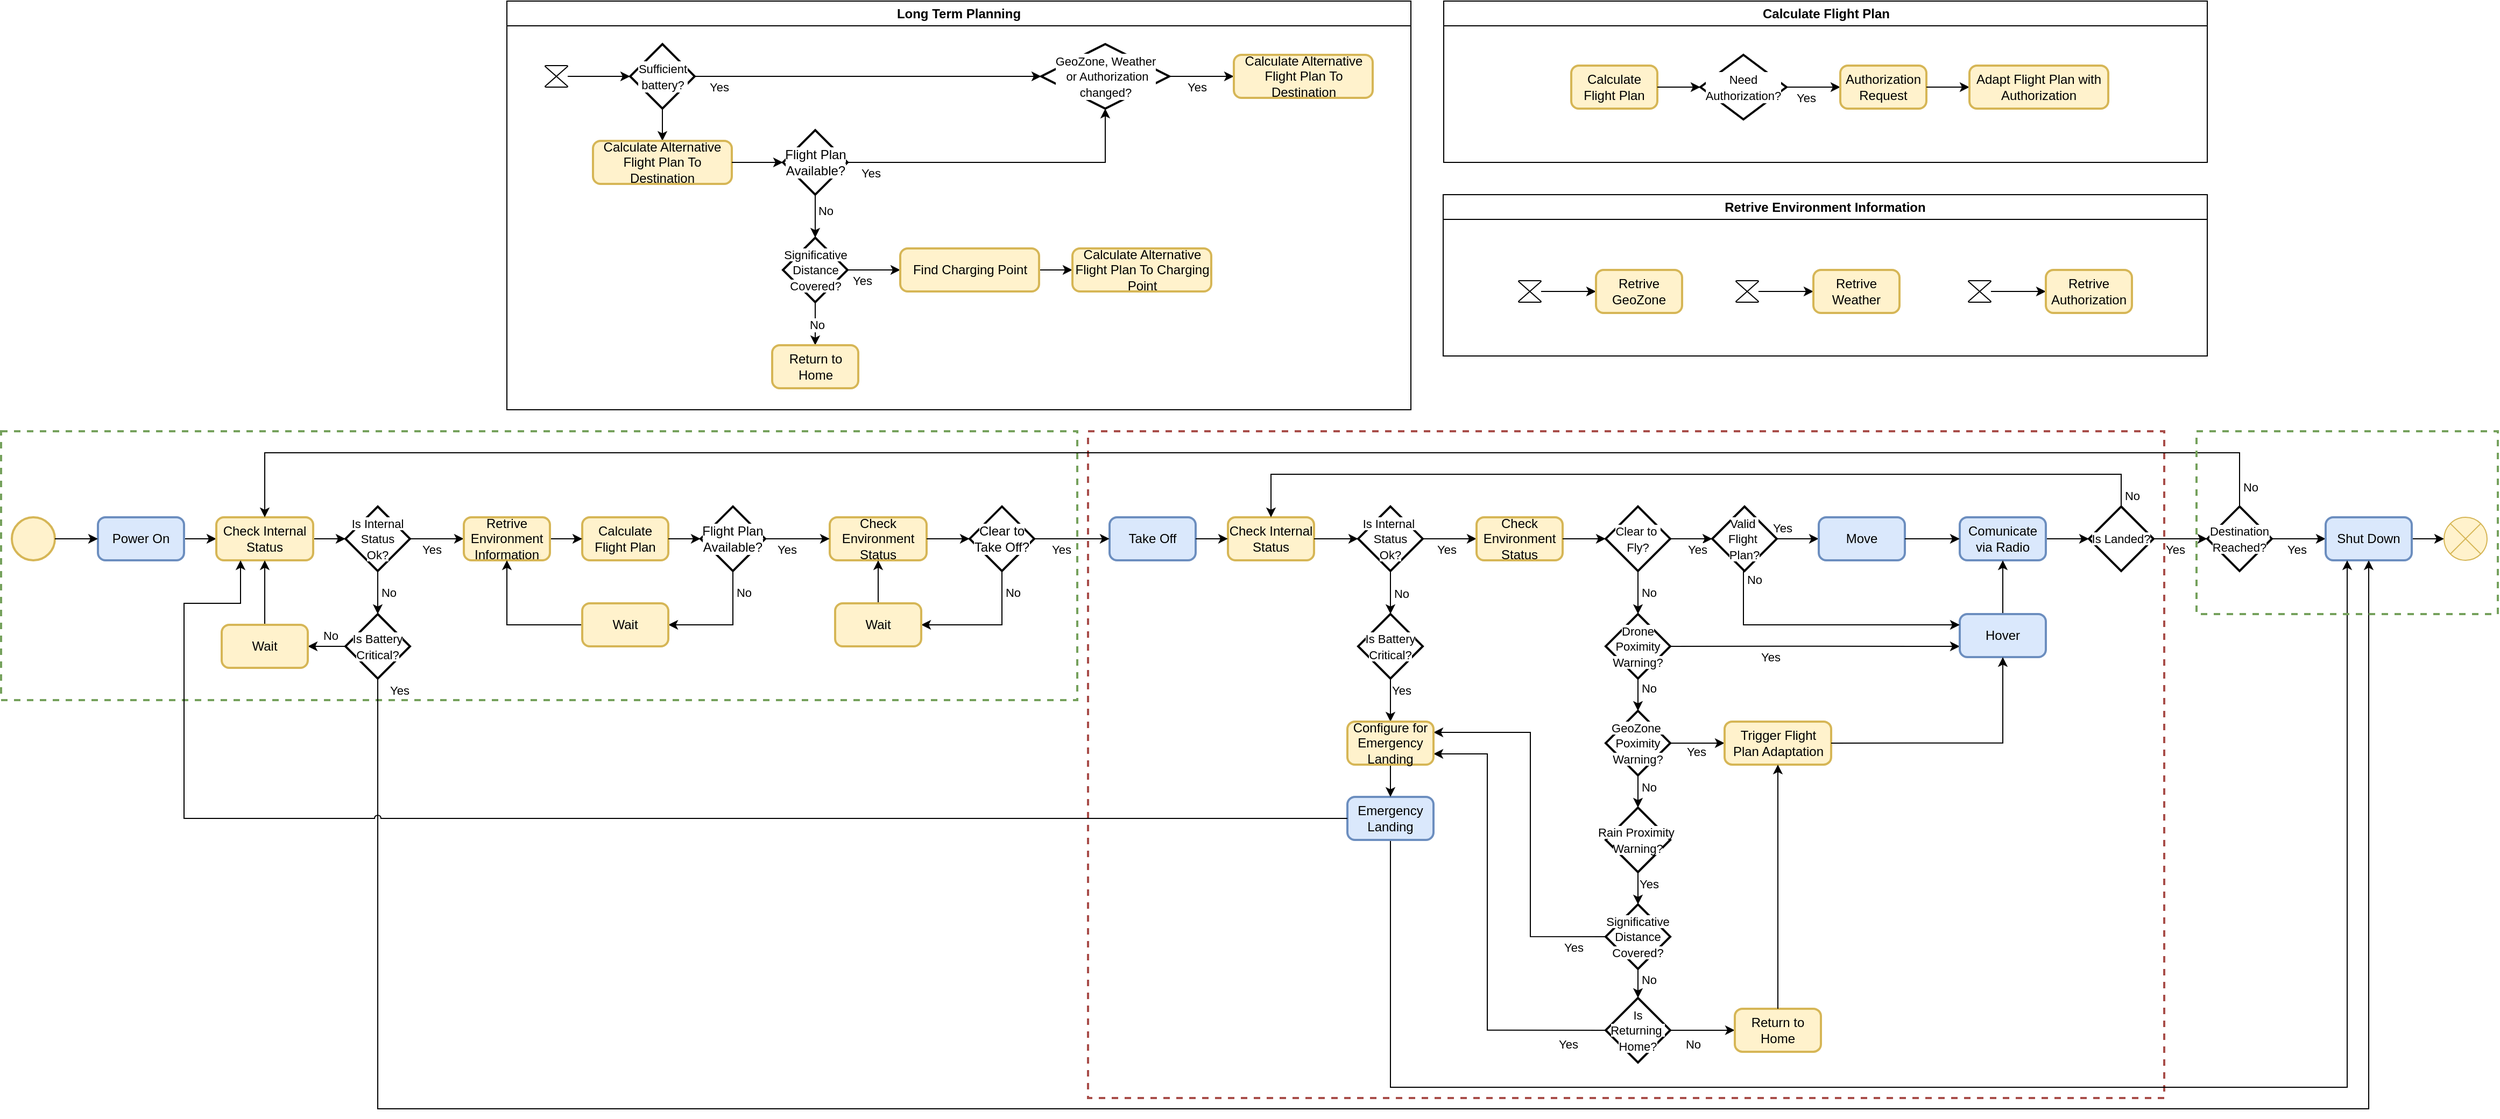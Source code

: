 <mxfile version="27.2.0">
  <diagram name="Pagina-1" id="pKfYkRB2qOKuHF68LuV2">
    <mxGraphModel dx="2329" dy="1863" grid="1" gridSize="10" guides="1" tooltips="1" connect="1" arrows="1" fold="1" page="1" pageScale="1" pageWidth="1169" pageHeight="827" math="0" shadow="0">
      <root>
        <mxCell id="0" />
        <mxCell id="1" parent="0" />
        <mxCell id="ARfVeeQh1XepNLyyg8OL-72" value="" style="rounded=0;whiteSpace=wrap;html=1;fillColor=none;dashed=1;strokeColor=#75A15C;strokeWidth=2;" parent="1" vertex="1">
          <mxGeometry x="10" y="-400" width="1000" height="250" as="geometry" />
        </mxCell>
        <mxCell id="ARfVeeQh1XepNLyyg8OL-73" value="" style="rounded=0;whiteSpace=wrap;html=1;fillColor=none;dashed=1;strokeColor=#A84D49;strokeWidth=2;" parent="1" vertex="1">
          <mxGeometry x="1020" y="-400" width="1000" height="620" as="geometry" />
        </mxCell>
        <mxCell id="sBeJBydXEMEbeGgYzsjN-22" style="edgeStyle=orthogonalEdgeStyle;rounded=0;orthogonalLoop=1;jettySize=auto;html=1;exitX=1;exitY=0.5;exitDx=0;exitDy=0;entryX=0;entryY=0.5;entryDx=0;entryDy=0;entryPerimeter=0;" parent="1" source="sBeJBydXEMEbeGgYzsjN-3" target="sBeJBydXEMEbeGgYzsjN-5" edge="1">
          <mxGeometry relative="1" as="geometry" />
        </mxCell>
        <mxCell id="vYDUhpyFn6deZYN6c2oO-1" value="" style="strokeWidth=2;html=1;shape=mxgraph.flowchart.start_2;whiteSpace=wrap;fillColor=#fff2cc;strokeColor=#d6b656;" parent="1" vertex="1">
          <mxGeometry x="20" y="-320" width="40" height="40" as="geometry" />
        </mxCell>
        <mxCell id="sBeJBydXEMEbeGgYzsjN-39" style="edgeStyle=orthogonalEdgeStyle;rounded=0;orthogonalLoop=1;jettySize=auto;html=1;exitX=1;exitY=0.5;exitDx=0;exitDy=0;entryX=0;entryY=0.5;entryDx=0;entryDy=0;" parent="1" source="Ip6UJTcu4_ozMFFw7bw5-9" target="sBeJBydXEMEbeGgYzsjN-50" edge="1">
          <mxGeometry relative="1" as="geometry">
            <mxPoint x="1719" y="-260" as="targetPoint" />
            <Array as="points">
              <mxPoint x="1689" y="-300" />
              <mxPoint x="1689" y="-300" />
            </Array>
          </mxGeometry>
        </mxCell>
        <mxCell id="Ip6UJTcu4_ozMFFw7bw5-11" value="Yes" style="edgeLabel;html=1;align=center;verticalAlign=middle;resizable=0;points=[];" parent="sBeJBydXEMEbeGgYzsjN-39" vertex="1" connectable="0">
          <mxGeometry x="-0.211" y="1" relative="1" as="geometry">
            <mxPoint x="-11" y="-9" as="offset" />
          </mxGeometry>
        </mxCell>
        <mxCell id="vYDUhpyFn6deZYN6c2oO-3" value="Take Off" style="rounded=1;whiteSpace=wrap;html=1;absoluteArcSize=1;arcSize=14;strokeWidth=2;fillColor=#dae8fc;strokeColor=#6c8ebf;" parent="1" vertex="1">
          <mxGeometry x="1040" y="-320.02" width="80" height="40" as="geometry" />
        </mxCell>
        <mxCell id="sBeJBydXEMEbeGgYzsjN-4" style="edgeStyle=orthogonalEdgeStyle;rounded=0;orthogonalLoop=1;jettySize=auto;html=1;exitX=1;exitY=0.5;exitDx=0;exitDy=0;" parent="1" source="sBeJBydXEMEbeGgYzsjN-1" target="sBeJBydXEMEbeGgYzsjN-3" edge="1">
          <mxGeometry relative="1" as="geometry" />
        </mxCell>
        <mxCell id="sBeJBydXEMEbeGgYzsjN-1" value="Power On" style="rounded=1;whiteSpace=wrap;html=1;absoluteArcSize=1;arcSize=14;strokeWidth=2;fillColor=#dae8fc;strokeColor=#6c8ebf;" parent="1" vertex="1">
          <mxGeometry x="100" y="-320" width="80" height="40" as="geometry" />
        </mxCell>
        <mxCell id="sBeJBydXEMEbeGgYzsjN-2" value="" style="endArrow=classic;html=1;rounded=0;exitX=1;exitY=0.5;exitDx=0;exitDy=0;exitPerimeter=0;entryX=0;entryY=0.5;entryDx=0;entryDy=0;" parent="1" source="vYDUhpyFn6deZYN6c2oO-1" target="sBeJBydXEMEbeGgYzsjN-1" edge="1">
          <mxGeometry width="50" height="50" relative="1" as="geometry">
            <mxPoint x="490" y="-320" as="sourcePoint" />
            <mxPoint x="540" y="-370" as="targetPoint" />
          </mxGeometry>
        </mxCell>
        <mxCell id="sBeJBydXEMEbeGgYzsjN-3" value="Check Internal Status" style="rounded=1;whiteSpace=wrap;html=1;absoluteArcSize=1;arcSize=14;strokeWidth=2;fillColor=#fff2cc;strokeColor=#d6b656;" parent="1" vertex="1">
          <mxGeometry x="210" y="-320.02" width="90" height="40" as="geometry" />
        </mxCell>
        <mxCell id="sBeJBydXEMEbeGgYzsjN-6" style="edgeStyle=orthogonalEdgeStyle;rounded=0;orthogonalLoop=1;jettySize=auto;html=1;exitX=0.5;exitY=1;exitDx=0;exitDy=0;exitPerimeter=0;entryX=0.5;entryY=0;entryDx=0;entryDy=0;entryPerimeter=0;" parent="1" source="sBeJBydXEMEbeGgYzsjN-5" target="sBeJBydXEMEbeGgYzsjN-64" edge="1">
          <mxGeometry relative="1" as="geometry" />
        </mxCell>
        <mxCell id="sBeJBydXEMEbeGgYzsjN-8" value="No" style="edgeLabel;html=1;align=center;verticalAlign=middle;resizable=0;points=[];" parent="sBeJBydXEMEbeGgYzsjN-6" vertex="1" connectable="0">
          <mxGeometry x="-0.257" y="2" relative="1" as="geometry">
            <mxPoint x="8" y="5" as="offset" />
          </mxGeometry>
        </mxCell>
        <mxCell id="sBeJBydXEMEbeGgYzsjN-9" style="edgeStyle=orthogonalEdgeStyle;rounded=0;orthogonalLoop=1;jettySize=auto;html=1;exitX=1;exitY=0.5;exitDx=0;exitDy=0;exitPerimeter=0;entryX=0;entryY=0.5;entryDx=0;entryDy=0;" parent="1" source="sBeJBydXEMEbeGgYzsjN-5" target="sBeJBydXEMEbeGgYzsjN-25" edge="1">
          <mxGeometry relative="1" as="geometry" />
        </mxCell>
        <mxCell id="sBeJBydXEMEbeGgYzsjN-15" value="Yes" style="edgeLabel;html=1;align=center;verticalAlign=middle;resizable=0;points=[];" parent="sBeJBydXEMEbeGgYzsjN-9" vertex="1" connectable="0">
          <mxGeometry x="-0.113" y="-2" relative="1" as="geometry">
            <mxPoint x="-2" y="8" as="offset" />
          </mxGeometry>
        </mxCell>
        <mxCell id="sBeJBydXEMEbeGgYzsjN-5" value="&lt;span style=&quot;font-size: 11px; text-wrap-mode: nowrap; background-color: rgb(255, 255, 255);&quot;&gt;Is Internal&lt;/span&gt;&lt;div&gt;&lt;span style=&quot;font-size: 11px; text-wrap-mode: nowrap; background-color: rgb(255, 255, 255);&quot;&gt;Status&lt;/span&gt;&lt;div&gt;&lt;span style=&quot;font-size: 11px; text-wrap-mode: nowrap; background-color: rgb(255, 255, 255);&quot;&gt;Ok?&lt;/span&gt;&lt;/div&gt;&lt;/div&gt;" style="strokeWidth=2;html=1;shape=mxgraph.flowchart.decision;whiteSpace=wrap;" parent="1" vertex="1">
          <mxGeometry x="330" y="-330" width="60" height="60" as="geometry" />
        </mxCell>
        <mxCell id="sBeJBydXEMEbeGgYzsjN-10" value="Calculate Flight Plan" style="rounded=1;whiteSpace=wrap;html=1;absoluteArcSize=1;arcSize=14;strokeWidth=2;fillColor=#fff2cc;strokeColor=#d6b656;" parent="1" vertex="1">
          <mxGeometry x="550" y="-320" width="80" height="40" as="geometry" />
        </mxCell>
        <mxCell id="sBeJBydXEMEbeGgYzsjN-18" style="edgeStyle=orthogonalEdgeStyle;rounded=0;orthogonalLoop=1;jettySize=auto;html=1;exitX=1;exitY=0.5;exitDx=0;exitDy=0;exitPerimeter=0;entryX=0;entryY=0.5;entryDx=0;entryDy=0;" parent="1" source="sBeJBydXEMEbeGgYzsjN-11" target="vYDUhpyFn6deZYN6c2oO-3" edge="1">
          <mxGeometry relative="1" as="geometry" />
        </mxCell>
        <mxCell id="sBeJBydXEMEbeGgYzsjN-21" value="Yes" style="edgeLabel;html=1;align=center;verticalAlign=middle;resizable=0;points=[];" parent="sBeJBydXEMEbeGgYzsjN-18" vertex="1" connectable="0">
          <mxGeometry x="0.034" relative="1" as="geometry">
            <mxPoint x="-11" y="10" as="offset" />
          </mxGeometry>
        </mxCell>
        <mxCell id="sBeJBydXEMEbeGgYzsjN-11" value="&lt;span style=&quot;background-color: rgb(255, 255, 255);&quot;&gt;Clear to Take Off?&lt;/span&gt;" style="strokeWidth=2;html=1;shape=mxgraph.flowchart.decision;whiteSpace=wrap;" parent="1" vertex="1">
          <mxGeometry x="910" y="-330.02" width="60" height="60" as="geometry" />
        </mxCell>
        <mxCell id="sBeJBydXEMEbeGgYzsjN-19" style="edgeStyle=orthogonalEdgeStyle;rounded=0;orthogonalLoop=1;jettySize=auto;html=1;exitX=0.5;exitY=1;exitDx=0;exitDy=0;exitPerimeter=0;entryX=1;entryY=0.5;entryDx=0;entryDy=0;" parent="1" source="sBeJBydXEMEbeGgYzsjN-11" target="sBeJBydXEMEbeGgYzsjN-73" edge="1">
          <mxGeometry relative="1" as="geometry">
            <mxPoint x="890" y="-300.02" as="targetPoint" />
            <Array as="points">
              <mxPoint x="940" y="-220" />
            </Array>
          </mxGeometry>
        </mxCell>
        <mxCell id="sBeJBydXEMEbeGgYzsjN-20" value="No" style="edgeLabel;html=1;align=center;verticalAlign=middle;resizable=0;points=[];" parent="sBeJBydXEMEbeGgYzsjN-19" vertex="1" connectable="0">
          <mxGeometry x="-0.78" y="2" relative="1" as="geometry">
            <mxPoint x="8" y="6" as="offset" />
          </mxGeometry>
        </mxCell>
        <mxCell id="sBeJBydXEMEbeGgYzsjN-23" value="Check Environment Status" style="rounded=1;whiteSpace=wrap;html=1;absoluteArcSize=1;arcSize=14;strokeWidth=2;fillColor=#fff2cc;strokeColor=#d6b656;" parent="1" vertex="1">
          <mxGeometry x="780" y="-320.02" width="90" height="40" as="geometry" />
        </mxCell>
        <mxCell id="sBeJBydXEMEbeGgYzsjN-31" style="edgeStyle=orthogonalEdgeStyle;rounded=0;orthogonalLoop=1;jettySize=auto;html=1;exitX=1;exitY=0.5;exitDx=0;exitDy=0;entryX=0;entryY=0.5;entryDx=0;entryDy=0;" parent="1" source="sBeJBydXEMEbeGgYzsjN-25" target="sBeJBydXEMEbeGgYzsjN-10" edge="1">
          <mxGeometry relative="1" as="geometry" />
        </mxCell>
        <mxCell id="sBeJBydXEMEbeGgYzsjN-25" value="Retrive Environment Information" style="rounded=1;whiteSpace=wrap;html=1;absoluteArcSize=1;arcSize=14;strokeWidth=2;fillColor=#fff2cc;strokeColor=#d6b656;" parent="1" vertex="1">
          <mxGeometry x="440" y="-320.02" width="80" height="40" as="geometry" />
        </mxCell>
        <mxCell id="sBeJBydXEMEbeGgYzsjN-29" style="edgeStyle=orthogonalEdgeStyle;rounded=0;orthogonalLoop=1;jettySize=auto;html=1;exitX=1;exitY=0.5;exitDx=0;exitDy=0;entryX=0;entryY=0.5;entryDx=0;entryDy=0;entryPerimeter=0;" parent="1" source="sBeJBydXEMEbeGgYzsjN-23" target="sBeJBydXEMEbeGgYzsjN-11" edge="1">
          <mxGeometry relative="1" as="geometry" />
        </mxCell>
        <mxCell id="sBeJBydXEMEbeGgYzsjN-34" style="edgeStyle=orthogonalEdgeStyle;rounded=0;orthogonalLoop=1;jettySize=auto;html=1;exitX=0.5;exitY=1;exitDx=0;exitDy=0;exitPerimeter=0;entryX=1;entryY=0.5;entryDx=0;entryDy=0;" parent="1" source="sBeJBydXEMEbeGgYzsjN-32" target="sBeJBydXEMEbeGgYzsjN-71" edge="1">
          <mxGeometry relative="1" as="geometry" />
        </mxCell>
        <mxCell id="sBeJBydXEMEbeGgYzsjN-35" value="No" style="edgeLabel;html=1;align=center;verticalAlign=middle;resizable=0;points=[];" parent="sBeJBydXEMEbeGgYzsjN-34" vertex="1" connectable="0">
          <mxGeometry x="-0.303" y="1" relative="1" as="geometry">
            <mxPoint x="9" y="-19" as="offset" />
          </mxGeometry>
        </mxCell>
        <mxCell id="sBeJBydXEMEbeGgYzsjN-36" style="edgeStyle=orthogonalEdgeStyle;rounded=0;orthogonalLoop=1;jettySize=auto;html=1;exitX=1;exitY=0.5;exitDx=0;exitDy=0;exitPerimeter=0;" parent="1" source="sBeJBydXEMEbeGgYzsjN-32" target="sBeJBydXEMEbeGgYzsjN-23" edge="1">
          <mxGeometry relative="1" as="geometry" />
        </mxCell>
        <mxCell id="sBeJBydXEMEbeGgYzsjN-37" value="Yes" style="edgeLabel;html=1;align=center;verticalAlign=middle;resizable=0;points=[];" parent="sBeJBydXEMEbeGgYzsjN-36" vertex="1" connectable="0">
          <mxGeometry x="-0.36" y="-3" relative="1" as="geometry">
            <mxPoint x="1" y="7" as="offset" />
          </mxGeometry>
        </mxCell>
        <mxCell id="sBeJBydXEMEbeGgYzsjN-32" value="&lt;span style=&quot;background-color: rgb(255, 255, 255);&quot;&gt;Flight Plan Available?&lt;/span&gt;" style="strokeWidth=2;html=1;shape=mxgraph.flowchart.decision;whiteSpace=wrap;" parent="1" vertex="1">
          <mxGeometry x="660" y="-330.02" width="60" height="60" as="geometry" />
        </mxCell>
        <mxCell id="sBeJBydXEMEbeGgYzsjN-33" style="edgeStyle=orthogonalEdgeStyle;rounded=0;orthogonalLoop=1;jettySize=auto;html=1;exitX=1;exitY=0.5;exitDx=0;exitDy=0;entryX=0;entryY=0.5;entryDx=0;entryDy=0;entryPerimeter=0;" parent="1" source="sBeJBydXEMEbeGgYzsjN-10" target="sBeJBydXEMEbeGgYzsjN-32" edge="1">
          <mxGeometry relative="1" as="geometry" />
        </mxCell>
        <mxCell id="sBeJBydXEMEbeGgYzsjN-38" value="Check Internal Status" style="rounded=1;whiteSpace=wrap;html=1;absoluteArcSize=1;arcSize=14;strokeWidth=2;fillColor=#fff2cc;strokeColor=#d6b656;" parent="1" vertex="1">
          <mxGeometry x="1150" y="-320.04" width="80" height="40" as="geometry" />
        </mxCell>
        <mxCell id="sBeJBydXEMEbeGgYzsjN-43" style="edgeStyle=orthogonalEdgeStyle;rounded=0;orthogonalLoop=1;jettySize=auto;html=1;exitX=1;exitY=0.5;exitDx=0;exitDy=0;exitPerimeter=0;entryX=0;entryY=0.5;entryDx=0;entryDy=0;" parent="1" source="sBeJBydXEMEbeGgYzsjN-40" target="sBeJBydXEMEbeGgYzsjN-42" edge="1">
          <mxGeometry relative="1" as="geometry" />
        </mxCell>
        <mxCell id="sBeJBydXEMEbeGgYzsjN-44" value="Yes" style="edgeLabel;html=1;align=center;verticalAlign=middle;resizable=0;points=[];" parent="sBeJBydXEMEbeGgYzsjN-43" vertex="1" connectable="0">
          <mxGeometry x="-0.12" y="-2" relative="1" as="geometry">
            <mxPoint y="8" as="offset" />
          </mxGeometry>
        </mxCell>
        <mxCell id="sBeJBydXEMEbeGgYzsjN-40" value="&lt;span style=&quot;font-size: 11px; text-wrap-mode: nowrap; background-color: rgb(255, 255, 255);&quot;&gt;Is Internal&amp;nbsp;&lt;/span&gt;&lt;div&gt;&lt;span style=&quot;font-size: 11px; text-wrap-mode: nowrap; background-color: rgb(255, 255, 255);&quot;&gt;Status&lt;/span&gt;&lt;div&gt;&lt;span style=&quot;font-size: 11px; text-wrap-mode: nowrap; background-color: rgb(255, 255, 255);&quot;&gt;Ok?&lt;/span&gt;&lt;/div&gt;&lt;/div&gt;" style="strokeWidth=2;html=1;shape=mxgraph.flowchart.decision;whiteSpace=wrap;" parent="1" vertex="1">
          <mxGeometry x="1271" y="-330.04" width="60" height="60" as="geometry" />
        </mxCell>
        <mxCell id="sBeJBydXEMEbeGgYzsjN-41" style="edgeStyle=orthogonalEdgeStyle;rounded=0;orthogonalLoop=1;jettySize=auto;html=1;exitX=1;exitY=0.5;exitDx=0;exitDy=0;entryX=0;entryY=0.5;entryDx=0;entryDy=0;entryPerimeter=0;" parent="1" source="sBeJBydXEMEbeGgYzsjN-38" target="sBeJBydXEMEbeGgYzsjN-40" edge="1">
          <mxGeometry relative="1" as="geometry">
            <mxPoint x="1821.0" y="-300.02" as="sourcePoint" />
          </mxGeometry>
        </mxCell>
        <mxCell id="sBeJBydXEMEbeGgYzsjN-42" value="Check Environment Status" style="rounded=1;whiteSpace=wrap;html=1;absoluteArcSize=1;arcSize=14;strokeWidth=2;fillColor=#fff2cc;strokeColor=#d6b656;" parent="1" vertex="1">
          <mxGeometry x="1381" y="-320.04" width="80" height="40" as="geometry" />
        </mxCell>
        <mxCell id="sBeJBydXEMEbeGgYzsjN-83" style="edgeStyle=orthogonalEdgeStyle;rounded=0;orthogonalLoop=1;jettySize=auto;html=1;exitX=0.5;exitY=1;exitDx=0;exitDy=0;exitPerimeter=0;entryX=0.5;entryY=0;entryDx=0;entryDy=0;entryPerimeter=0;" parent="1" source="sBeJBydXEMEbeGgYzsjN-45" target="sBeJBydXEMEbeGgYzsjN-84" edge="1">
          <mxGeometry relative="1" as="geometry">
            <mxPoint x="1531" y="-160.04" as="targetPoint" />
          </mxGeometry>
        </mxCell>
        <mxCell id="sBeJBydXEMEbeGgYzsjN-90" value="No" style="edgeLabel;html=1;align=center;verticalAlign=middle;resizable=0;points=[];" parent="sBeJBydXEMEbeGgYzsjN-83" vertex="1" connectable="0">
          <mxGeometry x="-0.157" y="-3" relative="1" as="geometry">
            <mxPoint x="13" y="3" as="offset" />
          </mxGeometry>
        </mxCell>
        <mxCell id="sBeJBydXEMEbeGgYzsjN-45" value="&lt;span style=&quot;font-size: 11px; text-wrap-mode: nowrap; background-color: rgb(255, 255, 255);&quot;&gt;Clear to&amp;nbsp;&lt;/span&gt;&lt;div&gt;&lt;span style=&quot;font-size: 11px; text-wrap-mode: nowrap; background-color: rgb(255, 255, 255);&quot;&gt;Fly?&lt;/span&gt;&lt;/div&gt;" style="strokeWidth=2;html=1;shape=mxgraph.flowchart.decision;whiteSpace=wrap;" parent="1" vertex="1">
          <mxGeometry x="1501" y="-330.04" width="60" height="60" as="geometry" />
        </mxCell>
        <mxCell id="sBeJBydXEMEbeGgYzsjN-46" style="edgeStyle=orthogonalEdgeStyle;rounded=0;orthogonalLoop=1;jettySize=auto;html=1;exitX=1;exitY=0.5;exitDx=0;exitDy=0;entryX=0;entryY=0.5;entryDx=0;entryDy=0;entryPerimeter=0;" parent="1" source="sBeJBydXEMEbeGgYzsjN-42" target="sBeJBydXEMEbeGgYzsjN-45" edge="1">
          <mxGeometry relative="1" as="geometry" />
        </mxCell>
        <mxCell id="sBeJBydXEMEbeGgYzsjN-51" style="edgeStyle=orthogonalEdgeStyle;rounded=0;orthogonalLoop=1;jettySize=auto;html=1;exitX=1;exitY=0.5;exitDx=0;exitDy=0;entryX=1;entryY=0.5;entryDx=0;entryDy=0;" parent="1" source="sBeJBydXEMEbeGgYzsjN-47" target="sBeJBydXEMEbeGgYzsjN-47" edge="1">
          <mxGeometry relative="1" as="geometry" />
        </mxCell>
        <mxCell id="sBeJBydXEMEbeGgYzsjN-53" value="" style="edgeStyle=orthogonalEdgeStyle;rounded=0;orthogonalLoop=1;jettySize=auto;html=1;entryX=0;entryY=0.5;entryDx=0;entryDy=0;entryPerimeter=0;" parent="1" source="sBeJBydXEMEbeGgYzsjN-47" target="sBeJBydXEMEbeGgYzsjN-54" edge="1">
          <mxGeometry relative="1" as="geometry" />
        </mxCell>
        <mxCell id="sBeJBydXEMEbeGgYzsjN-47" value="Comunicate via Radio" style="rounded=1;whiteSpace=wrap;html=1;absoluteArcSize=1;arcSize=14;strokeWidth=2;fillColor=#dae8fc;strokeColor=#6c8ebf;" parent="1" vertex="1">
          <mxGeometry x="1830" y="-320" width="80" height="40" as="geometry" />
        </mxCell>
        <mxCell id="sBeJBydXEMEbeGgYzsjN-50" value="Move" style="rounded=1;whiteSpace=wrap;html=1;absoluteArcSize=1;arcSize=14;strokeWidth=2;fillColor=#dae8fc;strokeColor=#6c8ebf;" parent="1" vertex="1">
          <mxGeometry x="1699" y="-320.02" width="80" height="40" as="geometry" />
        </mxCell>
        <mxCell id="sBeJBydXEMEbeGgYzsjN-62" style="edgeStyle=orthogonalEdgeStyle;rounded=0;orthogonalLoop=1;jettySize=auto;html=1;exitX=1;exitY=0.5;exitDx=0;exitDy=0;exitPerimeter=0;entryX=0;entryY=0.5;entryDx=0;entryDy=0;" parent="1" source="dKio1pK8pwZ5d_AWUmGN-26" target="sBeJBydXEMEbeGgYzsjN-60" edge="1">
          <mxGeometry relative="1" as="geometry" />
        </mxCell>
        <mxCell id="dKio1pK8pwZ5d_AWUmGN-32" value="Yes" style="edgeLabel;html=1;align=center;verticalAlign=middle;resizable=0;points=[];" parent="sBeJBydXEMEbeGgYzsjN-62" vertex="1" connectable="0">
          <mxGeometry x="-0.082" y="1" relative="1" as="geometry">
            <mxPoint y="11" as="offset" />
          </mxGeometry>
        </mxCell>
        <mxCell id="sBeJBydXEMEbeGgYzsjN-54" value="&lt;span style=&quot;font-size: 11px; text-wrap-mode: nowrap; background-color: rgb(255, 255, 255);&quot;&gt;Is Landed?&lt;/span&gt;" style="strokeWidth=2;html=1;shape=mxgraph.flowchart.decision;whiteSpace=wrap;" parent="1" vertex="1">
          <mxGeometry x="1950" y="-330" width="60" height="60" as="geometry" />
        </mxCell>
        <mxCell id="sBeJBydXEMEbeGgYzsjN-55" style="edgeStyle=orthogonalEdgeStyle;rounded=0;orthogonalLoop=1;jettySize=auto;html=1;exitX=1;exitY=0.5;exitDx=0;exitDy=0;entryX=0;entryY=0.5;entryDx=0;entryDy=0;" parent="1" source="sBeJBydXEMEbeGgYzsjN-50" target="sBeJBydXEMEbeGgYzsjN-47" edge="1">
          <mxGeometry relative="1" as="geometry" />
        </mxCell>
        <mxCell id="sBeJBydXEMEbeGgYzsjN-59" style="edgeStyle=orthogonalEdgeStyle;rounded=0;orthogonalLoop=1;jettySize=auto;html=1;exitX=1;exitY=0.5;exitDx=0;exitDy=0;" parent="1" source="sBeJBydXEMEbeGgYzsjN-60" target="sBeJBydXEMEbeGgYzsjN-61" edge="1">
          <mxGeometry relative="1" as="geometry">
            <mxPoint x="2280" y="-300.02" as="targetPoint" />
          </mxGeometry>
        </mxCell>
        <mxCell id="sBeJBydXEMEbeGgYzsjN-60" value="Shut Down" style="rounded=1;whiteSpace=wrap;html=1;absoluteArcSize=1;arcSize=14;strokeWidth=2;fillColor=#dae8fc;strokeColor=#6c8ebf;" parent="1" vertex="1">
          <mxGeometry x="2170" y="-320.02" width="80" height="40" as="geometry" />
        </mxCell>
        <mxCell id="sBeJBydXEMEbeGgYzsjN-61" value="" style="verticalLabelPosition=bottom;verticalAlign=top;html=1;shape=mxgraph.flowchart.or;fillColor=#fff2cc;strokeColor=#d6b656;" parent="1" vertex="1">
          <mxGeometry x="2280" y="-320.02" width="40" height="40" as="geometry" />
        </mxCell>
        <mxCell id="sBeJBydXEMEbeGgYzsjN-65" style="edgeStyle=orthogonalEdgeStyle;rounded=0;orthogonalLoop=1;jettySize=auto;html=1;exitX=0.5;exitY=1;exitDx=0;exitDy=0;exitPerimeter=0;flowAnimation=0;jumpStyle=arc;entryX=0.5;entryY=1;entryDx=0;entryDy=0;" parent="1" source="sBeJBydXEMEbeGgYzsjN-64" target="sBeJBydXEMEbeGgYzsjN-60" edge="1">
          <mxGeometry relative="1" as="geometry">
            <Array as="points">
              <mxPoint x="360" y="230" />
              <mxPoint x="2210" y="230" />
            </Array>
          </mxGeometry>
        </mxCell>
        <mxCell id="sBeJBydXEMEbeGgYzsjN-66" value="Yes" style="edgeLabel;html=1;align=center;verticalAlign=middle;resizable=0;points=[];" parent="sBeJBydXEMEbeGgYzsjN-65" vertex="1" connectable="0">
          <mxGeometry x="-0.961" relative="1" as="geometry">
            <mxPoint x="20" y="-43" as="offset" />
          </mxGeometry>
        </mxCell>
        <mxCell id="sBeJBydXEMEbeGgYzsjN-67" style="edgeStyle=orthogonalEdgeStyle;rounded=0;orthogonalLoop=1;jettySize=auto;html=1;exitX=0;exitY=0.5;exitDx=0;exitDy=0;exitPerimeter=0;entryX=1;entryY=0.5;entryDx=0;entryDy=0;" parent="1" source="sBeJBydXEMEbeGgYzsjN-64" target="sBeJBydXEMEbeGgYzsjN-69" edge="1">
          <mxGeometry relative="1" as="geometry" />
        </mxCell>
        <mxCell id="sBeJBydXEMEbeGgYzsjN-68" value="No" style="edgeLabel;html=1;align=center;verticalAlign=middle;resizable=0;points=[];" parent="sBeJBydXEMEbeGgYzsjN-67" vertex="1" connectable="0">
          <mxGeometry x="-0.253" y="-3" relative="1" as="geometry">
            <mxPoint x="-1" y="-7" as="offset" />
          </mxGeometry>
        </mxCell>
        <mxCell id="sBeJBydXEMEbeGgYzsjN-64" value="&lt;span style=&quot;font-size: 11px; text-wrap-mode: nowrap; background-color: rgb(255, 255, 255);&quot;&gt;Is Battery&lt;/span&gt;&lt;div&gt;&lt;span style=&quot;font-size: 11px; text-wrap-mode: nowrap; background-color: rgb(255, 255, 255);&quot;&gt;Critical?&lt;/span&gt;&lt;/div&gt;" style="strokeWidth=2;html=1;shape=mxgraph.flowchart.decision;whiteSpace=wrap;" parent="1" vertex="1">
          <mxGeometry x="330" y="-230" width="60" height="60" as="geometry" />
        </mxCell>
        <mxCell id="sBeJBydXEMEbeGgYzsjN-70" style="edgeStyle=orthogonalEdgeStyle;rounded=0;orthogonalLoop=1;jettySize=auto;html=1;exitX=0.5;exitY=0;exitDx=0;exitDy=0;entryX=0.5;entryY=1;entryDx=0;entryDy=0;" parent="1" source="sBeJBydXEMEbeGgYzsjN-69" target="sBeJBydXEMEbeGgYzsjN-3" edge="1">
          <mxGeometry relative="1" as="geometry" />
        </mxCell>
        <mxCell id="sBeJBydXEMEbeGgYzsjN-69" value="Wait" style="rounded=1;whiteSpace=wrap;html=1;absoluteArcSize=1;arcSize=14;strokeWidth=2;fillColor=#fff2cc;strokeColor=#d6b656;" parent="1" vertex="1">
          <mxGeometry x="215" y="-220.02" width="80" height="40" as="geometry" />
        </mxCell>
        <mxCell id="sBeJBydXEMEbeGgYzsjN-72" style="edgeStyle=orthogonalEdgeStyle;rounded=0;orthogonalLoop=1;jettySize=auto;html=1;exitX=0;exitY=0.5;exitDx=0;exitDy=0;entryX=0.5;entryY=1;entryDx=0;entryDy=0;" parent="1" source="sBeJBydXEMEbeGgYzsjN-71" target="sBeJBydXEMEbeGgYzsjN-25" edge="1">
          <mxGeometry relative="1" as="geometry" />
        </mxCell>
        <mxCell id="sBeJBydXEMEbeGgYzsjN-71" value="Wait" style="rounded=1;whiteSpace=wrap;html=1;absoluteArcSize=1;arcSize=14;strokeWidth=2;fillColor=#fff2cc;strokeColor=#d6b656;" parent="1" vertex="1">
          <mxGeometry x="550" y="-240" width="80" height="40" as="geometry" />
        </mxCell>
        <mxCell id="sBeJBydXEMEbeGgYzsjN-74" style="edgeStyle=orthogonalEdgeStyle;rounded=0;orthogonalLoop=1;jettySize=auto;html=1;exitX=0.5;exitY=0;exitDx=0;exitDy=0;entryX=0.5;entryY=1;entryDx=0;entryDy=0;" parent="1" source="sBeJBydXEMEbeGgYzsjN-73" target="sBeJBydXEMEbeGgYzsjN-23" edge="1">
          <mxGeometry relative="1" as="geometry" />
        </mxCell>
        <mxCell id="sBeJBydXEMEbeGgYzsjN-73" value="Wait" style="rounded=1;whiteSpace=wrap;html=1;absoluteArcSize=1;arcSize=14;strokeWidth=2;fillColor=#fff2cc;strokeColor=#d6b656;" parent="1" vertex="1">
          <mxGeometry x="785" y="-240" width="80" height="40" as="geometry" />
        </mxCell>
        <mxCell id="sBeJBydXEMEbeGgYzsjN-75" value="&lt;span style=&quot;font-size: 11px; text-wrap-mode: nowrap; background-color: rgb(255, 255, 255);&quot;&gt;Is Battery&lt;/span&gt;&lt;div&gt;&lt;span style=&quot;font-size: 11px; text-wrap-mode: nowrap; background-color: rgb(255, 255, 255);&quot;&gt;Critical?&lt;/span&gt;&lt;/div&gt;" style="strokeWidth=2;html=1;shape=mxgraph.flowchart.decision;whiteSpace=wrap;" parent="1" vertex="1">
          <mxGeometry x="1271" y="-230.06" width="60" height="60" as="geometry" />
        </mxCell>
        <mxCell id="sBeJBydXEMEbeGgYzsjN-76" style="edgeStyle=orthogonalEdgeStyle;rounded=0;orthogonalLoop=1;jettySize=auto;html=1;exitX=0.5;exitY=1;exitDx=0;exitDy=0;exitPerimeter=0;entryX=0.5;entryY=0;entryDx=0;entryDy=0;entryPerimeter=0;" parent="1" source="sBeJBydXEMEbeGgYzsjN-40" target="sBeJBydXEMEbeGgYzsjN-75" edge="1">
          <mxGeometry relative="1" as="geometry" />
        </mxCell>
        <mxCell id="sBeJBydXEMEbeGgYzsjN-81" value="No" style="edgeLabel;html=1;align=center;verticalAlign=middle;resizable=0;points=[];" parent="sBeJBydXEMEbeGgYzsjN-76" vertex="1" connectable="0">
          <mxGeometry x="0.036" y="-2" relative="1" as="geometry">
            <mxPoint x="12" as="offset" />
          </mxGeometry>
        </mxCell>
        <mxCell id="ARfVeeQh1XepNLyyg8OL-8" style="edgeStyle=orthogonalEdgeStyle;rounded=0;orthogonalLoop=1;jettySize=auto;html=1;exitX=0.5;exitY=1;exitDx=0;exitDy=0;entryX=0.25;entryY=1;entryDx=0;entryDy=0;" parent="1" source="sBeJBydXEMEbeGgYzsjN-77" target="sBeJBydXEMEbeGgYzsjN-60" edge="1">
          <mxGeometry relative="1" as="geometry">
            <Array as="points">
              <mxPoint x="1301" y="210" />
              <mxPoint x="2190" y="210" />
            </Array>
          </mxGeometry>
        </mxCell>
        <mxCell id="sBeJBydXEMEbeGgYzsjN-77" value="Emergency Landing" style="rounded=1;whiteSpace=wrap;html=1;absoluteArcSize=1;arcSize=14;strokeWidth=2;fillColor=#dae8fc;strokeColor=#6c8ebf;" parent="1" vertex="1">
          <mxGeometry x="1261" y="-60.0" width="80" height="40" as="geometry" />
        </mxCell>
        <mxCell id="sBeJBydXEMEbeGgYzsjN-85" style="edgeStyle=orthogonalEdgeStyle;rounded=0;orthogonalLoop=1;jettySize=auto;html=1;exitX=1;exitY=0.5;exitDx=0;exitDy=0;exitPerimeter=0;entryX=0;entryY=0.75;entryDx=0;entryDy=0;" parent="1" source="sBeJBydXEMEbeGgYzsjN-84" target="sBeJBydXEMEbeGgYzsjN-86" edge="1">
          <mxGeometry relative="1" as="geometry">
            <mxPoint x="1761" y="-200.04" as="targetPoint" />
          </mxGeometry>
        </mxCell>
        <mxCell id="sBeJBydXEMEbeGgYzsjN-89" value="Yes" style="edgeLabel;html=1;align=center;verticalAlign=middle;resizable=0;points=[];" parent="sBeJBydXEMEbeGgYzsjN-85" vertex="1" connectable="0">
          <mxGeometry x="-0.391" y="4" relative="1" as="geometry">
            <mxPoint x="11" y="14" as="offset" />
          </mxGeometry>
        </mxCell>
        <mxCell id="sBeJBydXEMEbeGgYzsjN-84" value="&lt;span style=&quot;font-size: 11px; text-wrap-mode: nowrap; background-color: rgb(255, 255, 255);&quot;&gt;Drone Poximity&lt;/span&gt;&lt;div&gt;&lt;span style=&quot;font-size: 11px; text-wrap-mode: nowrap; background-color: rgb(255, 255, 255);&quot;&gt;Warning?&lt;/span&gt;&lt;/div&gt;" style="strokeWidth=2;html=1;shape=mxgraph.flowchart.decision;whiteSpace=wrap;" parent="1" vertex="1">
          <mxGeometry x="1501" y="-230.06" width="60" height="60" as="geometry" />
        </mxCell>
        <mxCell id="dKio1pK8pwZ5d_AWUmGN-13" style="edgeStyle=orthogonalEdgeStyle;rounded=0;orthogonalLoop=1;jettySize=auto;html=1;exitX=0.5;exitY=0;exitDx=0;exitDy=0;entryX=0.5;entryY=1;entryDx=0;entryDy=0;" parent="1" source="sBeJBydXEMEbeGgYzsjN-86" target="sBeJBydXEMEbeGgYzsjN-47" edge="1">
          <mxGeometry relative="1" as="geometry">
            <Array as="points">
              <mxPoint x="1870" y="-189.98" />
              <mxPoint x="1870" y="-189.98" />
            </Array>
          </mxGeometry>
        </mxCell>
        <mxCell id="sBeJBydXEMEbeGgYzsjN-86" value="Hover" style="rounded=1;whiteSpace=wrap;html=1;absoluteArcSize=1;arcSize=14;strokeWidth=2;fillColor=#dae8fc;strokeColor=#6c8ebf;" parent="1" vertex="1">
          <mxGeometry x="1830" y="-230" width="80" height="40" as="geometry" />
        </mxCell>
        <mxCell id="sBeJBydXEMEbeGgYzsjN-94" style="edgeStyle=orthogonalEdgeStyle;rounded=0;orthogonalLoop=1;jettySize=auto;html=1;exitX=0;exitY=0.5;exitDx=0;exitDy=0;exitPerimeter=0;entryX=1;entryY=0.25;entryDx=0;entryDy=0;" parent="1" source="sBeJBydXEMEbeGgYzsjN-102" target="ARfVeeQh1XepNLyyg8OL-74" edge="1">
          <mxGeometry relative="1" as="geometry">
            <mxPoint x="1441" y="119.94" as="targetPoint" />
            <Array as="points">
              <mxPoint x="1431" y="70" />
              <mxPoint x="1431" y="-120" />
              <mxPoint x="1341" y="-120" />
            </Array>
          </mxGeometry>
        </mxCell>
        <mxCell id="sBeJBydXEMEbeGgYzsjN-104" value="Yes" style="edgeLabel;html=1;align=center;verticalAlign=middle;resizable=0;points=[];" parent="sBeJBydXEMEbeGgYzsjN-94" vertex="1" connectable="0">
          <mxGeometry x="0.151" y="-1" relative="1" as="geometry">
            <mxPoint x="39" y="141" as="offset" />
          </mxGeometry>
        </mxCell>
        <mxCell id="sBeJBydXEMEbeGgYzsjN-91" value="&lt;span style=&quot;font-size: 11px; text-wrap-mode: nowrap; background-color: rgb(255, 255, 255);&quot;&gt;Rain&amp;nbsp;&lt;/span&gt;&lt;span style=&quot;background-color: rgb(255, 255, 255); font-size: 11px; text-wrap-mode: nowrap;&quot;&gt;Proximity&amp;nbsp;&lt;/span&gt;&lt;div&gt;&lt;span style=&quot;font-size: 11px; text-wrap-mode: nowrap; background-color: rgb(255, 255, 255);&quot;&gt;Warning?&lt;/span&gt;&lt;/div&gt;" style="strokeWidth=2;html=1;shape=mxgraph.flowchart.decision;whiteSpace=wrap;" parent="1" vertex="1">
          <mxGeometry x="1501" y="-50.04" width="60" height="60" as="geometry" />
        </mxCell>
        <mxCell id="sBeJBydXEMEbeGgYzsjN-96" style="edgeStyle=orthogonalEdgeStyle;rounded=0;orthogonalLoop=1;jettySize=auto;html=1;exitX=0.5;exitY=1;exitDx=0;exitDy=0;exitPerimeter=0;entryX=0.5;entryY=0;entryDx=0;entryDy=0;entryPerimeter=0;" parent="1" source="sBeJBydXEMEbeGgYzsjN-139" target="sBeJBydXEMEbeGgYzsjN-91" edge="1">
          <mxGeometry relative="1" as="geometry" />
        </mxCell>
        <mxCell id="sBeJBydXEMEbeGgYzsjN-144" value="No" style="edgeLabel;html=1;align=center;verticalAlign=middle;resizable=0;points=[];" parent="sBeJBydXEMEbeGgYzsjN-96" vertex="1" connectable="0">
          <mxGeometry x="-0.573" y="-1" relative="1" as="geometry">
            <mxPoint x="11" y="4" as="offset" />
          </mxGeometry>
        </mxCell>
        <mxCell id="sBeJBydXEMEbeGgYzsjN-103" value="" style="edgeStyle=orthogonalEdgeStyle;rounded=0;orthogonalLoop=1;jettySize=auto;html=1;exitX=0.5;exitY=1;exitDx=0;exitDy=0;exitPerimeter=0;entryX=0.5;entryY=0;entryDx=0;entryDy=0;entryPerimeter=0;" parent="1" source="sBeJBydXEMEbeGgYzsjN-91" target="sBeJBydXEMEbeGgYzsjN-102" edge="1">
          <mxGeometry relative="1" as="geometry">
            <mxPoint x="1501" y="-20.06" as="sourcePoint" />
            <mxPoint x="1621" y="29.94" as="targetPoint" />
            <Array as="points" />
          </mxGeometry>
        </mxCell>
        <mxCell id="sBeJBydXEMEbeGgYzsjN-109" value="Yes" style="edgeLabel;html=1;align=center;verticalAlign=middle;resizable=0;points=[];" parent="sBeJBydXEMEbeGgYzsjN-103" vertex="1" connectable="0">
          <mxGeometry x="-0.109" y="-4" relative="1" as="geometry">
            <mxPoint x="14" y="-3" as="offset" />
          </mxGeometry>
        </mxCell>
        <mxCell id="sBeJBydXEMEbeGgYzsjN-105" style="edgeStyle=orthogonalEdgeStyle;rounded=0;orthogonalLoop=1;jettySize=auto;html=1;exitX=1;exitY=0.5;exitDx=0;exitDy=0;exitPerimeter=0;entryX=0;entryY=0.5;entryDx=0;entryDy=0;" parent="1" source="sBeJBydXEMEbeGgYzsjN-126" target="Ip6UJTcu4_ozMFFw7bw5-1" edge="1">
          <mxGeometry relative="1" as="geometry">
            <mxPoint x="1611.0" y="156.94" as="targetPoint" />
          </mxGeometry>
        </mxCell>
        <mxCell id="sBeJBydXEMEbeGgYzsjN-129" value="No" style="edgeLabel;html=1;align=center;verticalAlign=middle;resizable=0;points=[];" parent="sBeJBydXEMEbeGgYzsjN-105" vertex="1" connectable="0">
          <mxGeometry x="0.013" y="-4" relative="1" as="geometry">
            <mxPoint x="-10" y="9" as="offset" />
          </mxGeometry>
        </mxCell>
        <mxCell id="sBeJBydXEMEbeGgYzsjN-102" value="&lt;span style=&quot;font-size: 11px; text-wrap-mode: nowrap; background-color: rgb(255, 255, 255);&quot;&gt;Significative&lt;/span&gt;&lt;div&gt;&lt;span style=&quot;font-size: 11px; text-wrap-mode: nowrap; background-color: rgb(255, 255, 255);&quot;&gt;Distance&lt;/span&gt;&lt;div&gt;&lt;span style=&quot;font-size: 11px; text-wrap-mode: nowrap; background-color: rgb(255, 255, 255);&quot;&gt;Covered?&lt;/span&gt;&lt;/div&gt;&lt;/div&gt;" style="strokeWidth=2;html=1;shape=mxgraph.flowchart.decision;whiteSpace=wrap;" parent="1" vertex="1">
          <mxGeometry x="1501" y="39.94" width="60" height="60" as="geometry" />
        </mxCell>
        <mxCell id="sBeJBydXEMEbeGgYzsjN-127" value="" style="edgeStyle=orthogonalEdgeStyle;rounded=0;orthogonalLoop=1;jettySize=auto;html=1;exitX=0.5;exitY=1;exitDx=0;exitDy=0;exitPerimeter=0;entryX=0.5;entryY=0;entryDx=0;entryDy=0;entryPerimeter=0;" parent="1" source="sBeJBydXEMEbeGgYzsjN-102" target="sBeJBydXEMEbeGgYzsjN-126" edge="1">
          <mxGeometry relative="1" as="geometry">
            <mxPoint x="1391" y="-20.06" as="sourcePoint" />
            <mxPoint x="1230" y="-20.06" as="targetPoint" />
          </mxGeometry>
        </mxCell>
        <mxCell id="sBeJBydXEMEbeGgYzsjN-128" value="No" style="edgeLabel;html=1;align=center;verticalAlign=middle;resizable=0;points=[];" parent="sBeJBydXEMEbeGgYzsjN-127" vertex="1" connectable="0">
          <mxGeometry x="-0.465" y="3" relative="1" as="geometry">
            <mxPoint x="7" y="3" as="offset" />
          </mxGeometry>
        </mxCell>
        <mxCell id="sBeJBydXEMEbeGgYzsjN-131" style="edgeStyle=orthogonalEdgeStyle;rounded=0;orthogonalLoop=1;jettySize=auto;html=1;exitX=0;exitY=0.5;exitDx=0;exitDy=0;exitPerimeter=0;entryX=1;entryY=0.75;entryDx=0;entryDy=0;" parent="1" source="sBeJBydXEMEbeGgYzsjN-126" target="ARfVeeQh1XepNLyyg8OL-74" edge="1">
          <mxGeometry relative="1" as="geometry">
            <Array as="points">
              <mxPoint x="1391" y="157" />
              <mxPoint x="1391" y="-100" />
              <mxPoint x="1341" y="-100" />
            </Array>
            <mxPoint x="1301" y="29.98" as="targetPoint" />
          </mxGeometry>
        </mxCell>
        <mxCell id="sBeJBydXEMEbeGgYzsjN-145" value="Yes" style="edgeLabel;html=1;align=center;verticalAlign=middle;resizable=0;points=[];" parent="sBeJBydXEMEbeGgYzsjN-131" vertex="1" connectable="0">
          <mxGeometry x="-0.856" y="-6" relative="1" as="geometry">
            <mxPoint x="-5" y="19" as="offset" />
          </mxGeometry>
        </mxCell>
        <mxCell id="sBeJBydXEMEbeGgYzsjN-126" value="&lt;span style=&quot;font-size: 11px; text-wrap-mode: nowrap; background-color: rgb(255, 255, 255);&quot;&gt;Is Returning&amp;nbsp;&lt;/span&gt;&lt;div&gt;&lt;span style=&quot;font-size: 11px; text-wrap-mode: nowrap; background-color: rgb(255, 255, 255);&quot;&gt;Home?&lt;/span&gt;&lt;/div&gt;" style="strokeWidth=2;html=1;shape=mxgraph.flowchart.decision;whiteSpace=wrap;" parent="1" vertex="1">
          <mxGeometry x="1501" y="126.94" width="60" height="60" as="geometry" />
        </mxCell>
        <mxCell id="sBeJBydXEMEbeGgYzsjN-78" style="edgeStyle=orthogonalEdgeStyle;rounded=0;orthogonalLoop=1;jettySize=auto;html=1;exitX=0.5;exitY=1;exitDx=0;exitDy=0;exitPerimeter=0;entryX=0.5;entryY=0;entryDx=0;entryDy=0;jumpStyle=arc;" parent="1" source="sBeJBydXEMEbeGgYzsjN-75" target="ARfVeeQh1XepNLyyg8OL-74" edge="1">
          <mxGeometry relative="1" as="geometry">
            <mxPoint x="1301" y="-130.06" as="targetPoint" />
            <Array as="points" />
          </mxGeometry>
        </mxCell>
        <mxCell id="sBeJBydXEMEbeGgYzsjN-79" value="Yes" style="edgeLabel;html=1;align=center;verticalAlign=middle;resizable=0;points=[];" parent="sBeJBydXEMEbeGgYzsjN-78" vertex="1" connectable="0">
          <mxGeometry x="-0.154" y="1" relative="1" as="geometry">
            <mxPoint x="9" y="-6" as="offset" />
          </mxGeometry>
        </mxCell>
        <mxCell id="sBeJBydXEMEbeGgYzsjN-140" value="" style="edgeStyle=orthogonalEdgeStyle;rounded=0;orthogonalLoop=1;jettySize=auto;html=1;exitX=0.5;exitY=1;exitDx=0;exitDy=0;exitPerimeter=0;entryX=0.5;entryY=0;entryDx=0;entryDy=0;entryPerimeter=0;" parent="1" source="sBeJBydXEMEbeGgYzsjN-84" target="sBeJBydXEMEbeGgYzsjN-139" edge="1">
          <mxGeometry relative="1" as="geometry">
            <mxPoint x="1531" y="-170.04" as="sourcePoint" />
            <mxPoint x="1531" y="-50.04" as="targetPoint" />
          </mxGeometry>
        </mxCell>
        <mxCell id="sBeJBydXEMEbeGgYzsjN-141" value="No" style="edgeLabel;html=1;align=center;verticalAlign=middle;resizable=0;points=[];" parent="sBeJBydXEMEbeGgYzsjN-140" vertex="1" connectable="0">
          <mxGeometry x="-0.475" y="-2" relative="1" as="geometry">
            <mxPoint x="12" y="1" as="offset" />
          </mxGeometry>
        </mxCell>
        <mxCell id="sBeJBydXEMEbeGgYzsjN-142" style="edgeStyle=orthogonalEdgeStyle;rounded=0;orthogonalLoop=1;jettySize=auto;html=1;exitX=1;exitY=0.5;exitDx=0;exitDy=0;exitPerimeter=0;entryX=0;entryY=0.5;entryDx=0;entryDy=0;" parent="1" source="sBeJBydXEMEbeGgYzsjN-139" target="Ip6UJTcu4_ozMFFw7bw5-2" edge="1">
          <mxGeometry relative="1" as="geometry">
            <mxPoint x="1616.0" y="-110.06" as="targetPoint" />
          </mxGeometry>
        </mxCell>
        <mxCell id="sBeJBydXEMEbeGgYzsjN-143" value="Yes" style="edgeLabel;html=1;align=center;verticalAlign=middle;resizable=0;points=[];" parent="sBeJBydXEMEbeGgYzsjN-142" vertex="1" connectable="0">
          <mxGeometry x="-0.902" y="1" relative="1" as="geometry">
            <mxPoint x="21" y="9" as="offset" />
          </mxGeometry>
        </mxCell>
        <mxCell id="sBeJBydXEMEbeGgYzsjN-139" value="&lt;span style=&quot;font-size: 11px; text-wrap-mode: nowrap; background-color: rgb(255, 255, 255);&quot;&gt;GeoZone&amp;nbsp;&lt;/span&gt;&lt;div&gt;&lt;span style=&quot;font-size: 11px; text-wrap-mode: nowrap; background-color: rgb(255, 255, 255);&quot;&gt;Poximity&lt;/span&gt;&lt;div&gt;&lt;span style=&quot;font-size: 11px; text-wrap-mode: nowrap; background-color: rgb(255, 255, 255);&quot;&gt;Warning?&lt;/span&gt;&lt;/div&gt;&lt;/div&gt;" style="strokeWidth=2;html=1;shape=mxgraph.flowchart.decision;whiteSpace=wrap;" parent="1" vertex="1">
          <mxGeometry x="1501" y="-140.04" width="60" height="60" as="geometry" />
        </mxCell>
        <mxCell id="dKio1pK8pwZ5d_AWUmGN-11" style="edgeStyle=orthogonalEdgeStyle;rounded=0;orthogonalLoop=1;jettySize=auto;html=1;exitX=0.5;exitY=1;exitDx=0;exitDy=0;exitPerimeter=0;entryX=0.5;entryY=0;entryDx=0;entryDy=0;" parent="1" source="ARfVeeQh1XepNLyyg8OL-74" target="sBeJBydXEMEbeGgYzsjN-77" edge="1">
          <mxGeometry relative="1" as="geometry" />
        </mxCell>
        <mxCell id="ARfVeeQh1XepNLyyg8OL-10" style="edgeStyle=orthogonalEdgeStyle;rounded=0;orthogonalLoop=1;jettySize=auto;html=1;exitX=0;exitY=0.5;exitDx=0;exitDy=0;entryX=0.25;entryY=1;entryDx=0;entryDy=0;jumpStyle=arc;" parent="1" source="sBeJBydXEMEbeGgYzsjN-77" target="sBeJBydXEMEbeGgYzsjN-3" edge="1">
          <mxGeometry relative="1" as="geometry">
            <Array as="points">
              <mxPoint x="180" y="-40" />
              <mxPoint x="180" y="-240" />
              <mxPoint x="233" y="-240" />
            </Array>
            <mxPoint x="1030" y="-13.08" as="sourcePoint" />
          </mxGeometry>
        </mxCell>
        <mxCell id="dKio1pK8pwZ5d_AWUmGN-27" style="edgeStyle=orthogonalEdgeStyle;rounded=0;orthogonalLoop=1;jettySize=auto;html=1;exitX=0.5;exitY=0;exitDx=0;exitDy=0;exitPerimeter=0;entryX=0.5;entryY=0;entryDx=0;entryDy=0;" parent="1" source="sBeJBydXEMEbeGgYzsjN-54" target="sBeJBydXEMEbeGgYzsjN-38" edge="1">
          <mxGeometry relative="1" as="geometry">
            <Array as="points">
              <mxPoint x="1980" y="-360" />
              <mxPoint x="1190" y="-360" />
            </Array>
          </mxGeometry>
        </mxCell>
        <mxCell id="dKio1pK8pwZ5d_AWUmGN-28" value="No" style="edgeLabel;html=1;align=center;verticalAlign=middle;resizable=0;points=[];" parent="dKio1pK8pwZ5d_AWUmGN-27" vertex="1" connectable="0">
          <mxGeometry x="-0.816" y="-1" relative="1" as="geometry">
            <mxPoint x="59" y="21" as="offset" />
          </mxGeometry>
        </mxCell>
        <mxCell id="dKio1pK8pwZ5d_AWUmGN-30" value="" style="edgeStyle=orthogonalEdgeStyle;rounded=0;orthogonalLoop=1;jettySize=auto;html=1;exitX=1;exitY=0.5;exitDx=0;exitDy=0;exitPerimeter=0;entryX=0;entryY=0.5;entryDx=0;entryDy=0;" parent="1" source="sBeJBydXEMEbeGgYzsjN-54" target="dKio1pK8pwZ5d_AWUmGN-26" edge="1">
          <mxGeometry relative="1" as="geometry">
            <mxPoint x="2010" y="-299.98" as="sourcePoint" />
            <mxPoint x="2170" y="-299.98" as="targetPoint" />
          </mxGeometry>
        </mxCell>
        <mxCell id="dKio1pK8pwZ5d_AWUmGN-31" value="Yes" style="edgeLabel;html=1;align=center;verticalAlign=middle;resizable=0;points=[];" parent="dKio1pK8pwZ5d_AWUmGN-30" vertex="1" connectable="0">
          <mxGeometry x="-0.032" y="3" relative="1" as="geometry">
            <mxPoint x="-4" y="13" as="offset" />
          </mxGeometry>
        </mxCell>
        <mxCell id="dKio1pK8pwZ5d_AWUmGN-33" style="edgeStyle=orthogonalEdgeStyle;rounded=0;orthogonalLoop=1;jettySize=auto;html=1;exitX=0.5;exitY=0;exitDx=0;exitDy=0;exitPerimeter=0;entryX=0.5;entryY=0;entryDx=0;entryDy=0;" parent="1" source="dKio1pK8pwZ5d_AWUmGN-26" target="sBeJBydXEMEbeGgYzsjN-3" edge="1">
          <mxGeometry relative="1" as="geometry">
            <Array as="points">
              <mxPoint x="2090" y="-380" />
              <mxPoint x="255" y="-380" />
            </Array>
          </mxGeometry>
        </mxCell>
        <mxCell id="dKio1pK8pwZ5d_AWUmGN-34" value="No" style="edgeLabel;html=1;align=center;verticalAlign=middle;resizable=0;points=[];" parent="dKio1pK8pwZ5d_AWUmGN-33" vertex="1" connectable="0">
          <mxGeometry x="-0.989" y="1" relative="1" as="geometry">
            <mxPoint x="11" y="-8" as="offset" />
          </mxGeometry>
        </mxCell>
        <mxCell id="dKio1pK8pwZ5d_AWUmGN-26" value="&lt;span style=&quot;font-size: 11px; text-wrap-mode: nowrap; background-color: rgb(255, 255, 255);&quot;&gt;Destination&lt;/span&gt;&lt;div&gt;&lt;span style=&quot;font-size: 11px; text-wrap-mode: nowrap; background-color: rgb(255, 255, 255);&quot;&gt;Reached?&lt;/span&gt;&lt;/div&gt;" style="strokeWidth=2;html=1;shape=mxgraph.flowchart.decision;whiteSpace=wrap;" parent="1" vertex="1">
          <mxGeometry x="2060" y="-330.02" width="60" height="60" as="geometry" />
        </mxCell>
        <mxCell id="Ip6UJTcu4_ozMFFw7bw5-1" value="Return to Home" style="rounded=1;whiteSpace=wrap;html=1;absoluteArcSize=1;arcSize=14;strokeWidth=2;fillColor=#fff2cc;strokeColor=#d6b656;" parent="1" vertex="1">
          <mxGeometry x="1621" y="136.94" width="80" height="40" as="geometry" />
        </mxCell>
        <mxCell id="Ip6UJTcu4_ozMFFw7bw5-2" value="Trigger Flight Plan Adaptation" style="rounded=1;whiteSpace=wrap;html=1;absoluteArcSize=1;arcSize=14;strokeWidth=2;fillColor=#fff2cc;strokeColor=#d6b656;" parent="1" vertex="1">
          <mxGeometry x="1611.5" y="-130.06" width="99" height="40" as="geometry" />
        </mxCell>
        <mxCell id="Ip6UJTcu4_ozMFFw7bw5-4" style="edgeStyle=orthogonalEdgeStyle;rounded=0;orthogonalLoop=1;jettySize=auto;html=1;exitX=1;exitY=0.5;exitDx=0;exitDy=0;entryX=0.5;entryY=1;entryDx=0;entryDy=0;" parent="1" source="Ip6UJTcu4_ozMFFw7bw5-2" target="sBeJBydXEMEbeGgYzsjN-86" edge="1">
          <mxGeometry relative="1" as="geometry" />
        </mxCell>
        <mxCell id="Ip6UJTcu4_ozMFFw7bw5-10" value="" style="edgeStyle=orthogonalEdgeStyle;rounded=0;orthogonalLoop=1;jettySize=auto;html=1;exitX=1;exitY=0.5;exitDx=0;exitDy=0;entryX=0;entryY=0.5;entryDx=0;entryDy=0;" parent="1" source="vYDUhpyFn6deZYN6c2oO-3" target="sBeJBydXEMEbeGgYzsjN-38" edge="1">
          <mxGeometry relative="1" as="geometry">
            <mxPoint x="1110" y="-300" as="sourcePoint" />
            <mxPoint x="1300" y="-300" as="targetPoint" />
          </mxGeometry>
        </mxCell>
        <mxCell id="Ip6UJTcu4_ozMFFw7bw5-12" style="edgeStyle=orthogonalEdgeStyle;rounded=0;orthogonalLoop=1;jettySize=auto;html=1;exitX=0.5;exitY=1;exitDx=0;exitDy=0;exitPerimeter=0;" parent="1" source="Ip6UJTcu4_ozMFFw7bw5-9" edge="1">
          <mxGeometry relative="1" as="geometry">
            <Array as="points">
              <mxPoint x="1629" y="-270" />
              <mxPoint x="1629" y="-220" />
            </Array>
            <mxPoint x="1830" y="-220" as="targetPoint" />
          </mxGeometry>
        </mxCell>
        <mxCell id="Ip6UJTcu4_ozMFFw7bw5-13" value="No" style="edgeLabel;html=1;align=center;verticalAlign=middle;resizable=0;points=[];" parent="Ip6UJTcu4_ozMFFw7bw5-12" vertex="1" connectable="0">
          <mxGeometry x="-0.962" y="-4" relative="1" as="geometry">
            <mxPoint x="14" y="4" as="offset" />
          </mxGeometry>
        </mxCell>
        <mxCell id="ARfVeeQh1XepNLyyg8OL-1" style="edgeStyle=orthogonalEdgeStyle;rounded=0;orthogonalLoop=1;jettySize=auto;html=1;exitX=0.5;exitY=0;exitDx=0;exitDy=0;entryX=0.5;entryY=1;entryDx=0;entryDy=0;" parent="1" source="Ip6UJTcu4_ozMFFw7bw5-1" target="Ip6UJTcu4_ozMFFw7bw5-2" edge="1">
          <mxGeometry relative="1" as="geometry">
            <Array as="points">
              <mxPoint x="1661" y="49.98" />
              <mxPoint x="1661" y="49.98" />
            </Array>
          </mxGeometry>
        </mxCell>
        <mxCell id="ARfVeeQh1XepNLyyg8OL-2" value="" style="edgeStyle=orthogonalEdgeStyle;rounded=0;orthogonalLoop=1;jettySize=auto;html=1;exitX=1;exitY=0.5;exitDx=0;exitDy=0;exitPerimeter=0;entryX=0;entryY=0.5;entryDx=0;entryDy=0;" parent="1" source="sBeJBydXEMEbeGgYzsjN-45" target="Ip6UJTcu4_ozMFFw7bw5-9" edge="1">
          <mxGeometry relative="1" as="geometry">
            <mxPoint x="1561" y="-300" as="sourcePoint" />
            <mxPoint x="1770" y="-300" as="targetPoint" />
          </mxGeometry>
        </mxCell>
        <mxCell id="ARfVeeQh1XepNLyyg8OL-3" value="Yes" style="edgeLabel;html=1;align=center;verticalAlign=middle;resizable=0;points=[];" parent="ARfVeeQh1XepNLyyg8OL-2" vertex="1" connectable="0">
          <mxGeometry x="-0.42" y="-1" relative="1" as="geometry">
            <mxPoint x="13" y="9" as="offset" />
          </mxGeometry>
        </mxCell>
        <mxCell id="Ip6UJTcu4_ozMFFw7bw5-9" value="&lt;span style=&quot;font-size: 11px; text-wrap-mode: nowrap; background-color: rgb(255, 255, 255);&quot;&gt;Valid&amp;nbsp;&lt;/span&gt;&lt;div&gt;&lt;span style=&quot;font-size: 11px; text-wrap-mode: nowrap; background-color: rgb(255, 255, 255);&quot;&gt;Flight&amp;nbsp;&lt;/span&gt;&lt;div&gt;&lt;span style=&quot;font-size: 11px; text-wrap-mode: nowrap; background-color: rgb(255, 255, 255);&quot;&gt;Plan&lt;/span&gt;&lt;span style=&quot;background-color: light-dark(rgb(255, 255, 255), rgb(18, 18, 18)); font-size: 11px; text-wrap-mode: nowrap; color: light-dark(rgb(0, 0, 0), rgb(255, 255, 255));&quot;&gt;?&lt;/span&gt;&lt;/div&gt;&lt;/div&gt;" style="strokeWidth=2;html=1;shape=mxgraph.flowchart.decision;whiteSpace=wrap;" parent="1" vertex="1">
          <mxGeometry x="1600" y="-330" width="60" height="60" as="geometry" />
        </mxCell>
        <mxCell id="ARfVeeQh1XepNLyyg8OL-57" value="Calculate Flight Plan" style="swimlane;whiteSpace=wrap;html=1;" parent="1" vertex="1">
          <mxGeometry x="1350.5" y="-800" width="709.5" height="150" as="geometry" />
        </mxCell>
        <mxCell id="ARfVeeQh1XepNLyyg8OL-49" style="edgeStyle=orthogonalEdgeStyle;rounded=0;orthogonalLoop=1;jettySize=auto;html=1;exitX=1;exitY=0.5;exitDx=0;exitDy=0;exitPerimeter=0;" parent="ARfVeeQh1XepNLyyg8OL-57" source="ARfVeeQh1XepNLyyg8OL-46" target="ARfVeeQh1XepNLyyg8OL-48" edge="1">
          <mxGeometry relative="1" as="geometry" />
        </mxCell>
        <mxCell id="ARfVeeQh1XepNLyyg8OL-55" value="Yes" style="edgeLabel;html=1;align=center;verticalAlign=middle;resizable=0;points=[];" parent="ARfVeeQh1XepNLyyg8OL-49" vertex="1" connectable="0">
          <mxGeometry x="-0.28" relative="1" as="geometry">
            <mxPoint y="10" as="offset" />
          </mxGeometry>
        </mxCell>
        <mxCell id="ARfVeeQh1XepNLyyg8OL-46" value="&lt;span style=&quot;font-size: 11px; text-wrap-mode: nowrap;&quot;&gt;Need&lt;/span&gt;&lt;div&gt;&lt;span style=&quot;font-size: 11px; text-wrap-mode: nowrap;&quot;&gt;Authorization?&lt;/span&gt;&lt;/div&gt;" style="strokeWidth=2;html=1;shape=mxgraph.flowchart.decision;whiteSpace=wrap;labelBackgroundColor=default;" parent="ARfVeeQh1XepNLyyg8OL-57" vertex="1">
          <mxGeometry x="238.5" y="50" width="80" height="60" as="geometry" />
        </mxCell>
        <mxCell id="ARfVeeQh1XepNLyyg8OL-48" value="Authorization&lt;div&gt;Request&lt;/div&gt;" style="rounded=1;whiteSpace=wrap;html=1;absoluteArcSize=1;arcSize=14;strokeWidth=2;fillColor=#fff2cc;strokeColor=#d6b656;" parent="ARfVeeQh1XepNLyyg8OL-57" vertex="1">
          <mxGeometry x="368.5" y="60" width="80" height="40" as="geometry" />
        </mxCell>
        <mxCell id="ARfVeeQh1XepNLyyg8OL-52" style="edgeStyle=orthogonalEdgeStyle;rounded=0;orthogonalLoop=1;jettySize=auto;html=1;exitX=1;exitY=0.5;exitDx=0;exitDy=0;" parent="ARfVeeQh1XepNLyyg8OL-57" source="ARfVeeQh1XepNLyyg8OL-48" target="ARfVeeQh1XepNLyyg8OL-54" edge="1">
          <mxGeometry relative="1" as="geometry">
            <mxPoint x="488.5" y="80" as="targetPoint" />
          </mxGeometry>
        </mxCell>
        <mxCell id="ARfVeeQh1XepNLyyg8OL-54" value="Adapt Flight Plan with Authorization" style="rounded=1;whiteSpace=wrap;html=1;absoluteArcSize=1;arcSize=14;strokeWidth=2;fillColor=#fff2cc;strokeColor=#d6b656;" parent="ARfVeeQh1XepNLyyg8OL-57" vertex="1">
          <mxGeometry x="488.5" y="60" width="129" height="40" as="geometry" />
        </mxCell>
        <mxCell id="ARfVeeQh1XepNLyyg8OL-60" value="Calculate Flight Plan" style="rounded=1;whiteSpace=wrap;html=1;absoluteArcSize=1;arcSize=14;strokeWidth=2;fillColor=#fff2cc;strokeColor=#d6b656;" parent="ARfVeeQh1XepNLyyg8OL-57" vertex="1">
          <mxGeometry x="118.5" y="60" width="80" height="40" as="geometry" />
        </mxCell>
        <mxCell id="ARfVeeQh1XepNLyyg8OL-61" style="edgeStyle=orthogonalEdgeStyle;rounded=0;orthogonalLoop=1;jettySize=auto;html=1;exitX=1;exitY=0.5;exitDx=0;exitDy=0;entryX=0;entryY=0.5;entryDx=0;entryDy=0;entryPerimeter=0;" parent="ARfVeeQh1XepNLyyg8OL-57" source="ARfVeeQh1XepNLyyg8OL-60" target="ARfVeeQh1XepNLyyg8OL-46" edge="1">
          <mxGeometry relative="1" as="geometry" />
        </mxCell>
        <mxCell id="ARfVeeQh1XepNLyyg8OL-58" value="Long Term Planning" style="swimlane;whiteSpace=wrap;html=1;" parent="1" vertex="1">
          <mxGeometry x="480" y="-800" width="840" height="380" as="geometry">
            <mxRectangle x="960" y="-520" width="150" height="30" as="alternateBounds" />
          </mxGeometry>
        </mxCell>
        <mxCell id="ARfVeeQh1XepNLyyg8OL-11" value="" style="verticalLabelPosition=bottom;verticalAlign=top;html=1;shape=mxgraph.flowchart.collate;" parent="ARfVeeQh1XepNLyyg8OL-58" vertex="1">
          <mxGeometry x="35.5" y="60" width="21" height="20" as="geometry" />
        </mxCell>
        <mxCell id="ARfVeeQh1XepNLyyg8OL-23" style="edgeStyle=orthogonalEdgeStyle;rounded=0;orthogonalLoop=1;jettySize=auto;html=1;exitX=0.5;exitY=1;exitDx=0;exitDy=0;exitPerimeter=0;entryX=0.5;entryY=0;entryDx=0;entryDy=0;" parent="ARfVeeQh1XepNLyyg8OL-58" source="ARfVeeQh1XepNLyyg8OL-14" target="ARfVeeQh1XepNLyyg8OL-22" edge="1">
          <mxGeometry relative="1" as="geometry" />
        </mxCell>
        <mxCell id="ARfVeeQh1XepNLyyg8OL-14" value="&lt;span style=&quot;font-size: 11px; text-wrap-mode: nowrap;&quot;&gt;Sufficient&lt;/span&gt;&lt;div&gt;&lt;span style=&quot;font-size: 11px; text-wrap-mode: nowrap;&quot;&gt;battery?&lt;/span&gt;&lt;/div&gt;" style="strokeWidth=2;html=1;shape=mxgraph.flowchart.decision;whiteSpace=wrap;labelBackgroundColor=default;" parent="ARfVeeQh1XepNLyyg8OL-58" vertex="1">
          <mxGeometry x="114.5" y="40" width="60" height="60" as="geometry" />
        </mxCell>
        <mxCell id="ARfVeeQh1XepNLyyg8OL-15" style="edgeStyle=orthogonalEdgeStyle;rounded=0;orthogonalLoop=1;jettySize=auto;html=1;entryX=0;entryY=0.5;entryDx=0;entryDy=0;entryPerimeter=0;" parent="ARfVeeQh1XepNLyyg8OL-58" source="ARfVeeQh1XepNLyyg8OL-11" target="ARfVeeQh1XepNLyyg8OL-14" edge="1">
          <mxGeometry relative="1" as="geometry" />
        </mxCell>
        <mxCell id="ARfVeeQh1XepNLyyg8OL-42" style="edgeStyle=orthogonalEdgeStyle;rounded=0;orthogonalLoop=1;jettySize=auto;html=1;exitX=1;exitY=0.5;exitDx=0;exitDy=0;exitPerimeter=0;entryX=0;entryY=0.5;entryDx=0;entryDy=0;" parent="ARfVeeQh1XepNLyyg8OL-58" source="ARfVeeQh1XepNLyyg8OL-17" target="ARfVeeQh1XepNLyyg8OL-41" edge="1">
          <mxGeometry relative="1" as="geometry" />
        </mxCell>
        <mxCell id="ARfVeeQh1XepNLyyg8OL-43" value="Yes" style="edgeLabel;html=1;align=center;verticalAlign=middle;resizable=0;points=[];" parent="ARfVeeQh1XepNLyyg8OL-42" vertex="1" connectable="0">
          <mxGeometry x="-0.17" y="2" relative="1" as="geometry">
            <mxPoint y="12" as="offset" />
          </mxGeometry>
        </mxCell>
        <mxCell id="ARfVeeQh1XepNLyyg8OL-17" value="&lt;span style=&quot;font-size: 11px; text-wrap-mode: nowrap;&quot;&gt;GeoZone, Weather&lt;/span&gt;&lt;div&gt;&lt;span style=&quot;font-size: 11px; text-wrap-mode: nowrap;&quot;&gt;&amp;nbsp;or Authorization&lt;/span&gt;&lt;div&gt;&lt;span style=&quot;font-size: 11px; text-wrap-mode: nowrap;&quot;&gt;changed?&lt;/span&gt;&lt;/div&gt;&lt;/div&gt;" style="strokeWidth=2;html=1;shape=mxgraph.flowchart.decision;whiteSpace=wrap;labelBackgroundColor=default;" parent="ARfVeeQh1XepNLyyg8OL-58" vertex="1">
          <mxGeometry x="496.5" y="40" width="119" height="60" as="geometry" />
        </mxCell>
        <mxCell id="ARfVeeQh1XepNLyyg8OL-19" style="edgeStyle=orthogonalEdgeStyle;rounded=0;orthogonalLoop=1;jettySize=auto;html=1;exitX=1;exitY=0.5;exitDx=0;exitDy=0;exitPerimeter=0;entryX=0;entryY=0.5;entryDx=0;entryDy=0;entryPerimeter=0;" parent="ARfVeeQh1XepNLyyg8OL-58" source="ARfVeeQh1XepNLyyg8OL-14" target="ARfVeeQh1XepNLyyg8OL-17" edge="1">
          <mxGeometry relative="1" as="geometry" />
        </mxCell>
        <mxCell id="ARfVeeQh1XepNLyyg8OL-20" value="Yes" style="edgeLabel;html=1;align=center;verticalAlign=middle;resizable=0;points=[];" parent="ARfVeeQh1XepNLyyg8OL-19" vertex="1" connectable="0">
          <mxGeometry x="-0.168" y="1" relative="1" as="geometry">
            <mxPoint x="-112" y="11" as="offset" />
          </mxGeometry>
        </mxCell>
        <mxCell id="ARfVeeQh1XepNLyyg8OL-22" value="Calculate Alternative Flight Plan To Destination" style="rounded=1;whiteSpace=wrap;html=1;absoluteArcSize=1;arcSize=14;strokeWidth=2;fillColor=#fff2cc;strokeColor=#d6b656;" parent="ARfVeeQh1XepNLyyg8OL-58" vertex="1">
          <mxGeometry x="80" y="130" width="129" height="40" as="geometry" />
        </mxCell>
        <mxCell id="ARfVeeQh1XepNLyyg8OL-26" style="edgeStyle=orthogonalEdgeStyle;rounded=0;orthogonalLoop=1;jettySize=auto;html=1;exitX=1;exitY=0.5;exitDx=0;exitDy=0;exitPerimeter=0;" parent="ARfVeeQh1XepNLyyg8OL-58" source="ARfVeeQh1XepNLyyg8OL-24" target="ARfVeeQh1XepNLyyg8OL-17" edge="1">
          <mxGeometry relative="1" as="geometry" />
        </mxCell>
        <mxCell id="ARfVeeQh1XepNLyyg8OL-27" value="Yes" style="edgeLabel;html=1;align=center;verticalAlign=middle;resizable=0;points=[];" parent="ARfVeeQh1XepNLyyg8OL-26" vertex="1" connectable="0">
          <mxGeometry x="-0.806" y="3" relative="1" as="geometry">
            <mxPoint x="-7" y="13" as="offset" />
          </mxGeometry>
        </mxCell>
        <mxCell id="ARfVeeQh1XepNLyyg8OL-29" style="edgeStyle=orthogonalEdgeStyle;rounded=0;orthogonalLoop=1;jettySize=auto;html=1;exitX=0.5;exitY=1;exitDx=0;exitDy=0;exitPerimeter=0;entryX=0.5;entryY=0;entryDx=0;entryDy=0;entryPerimeter=0;" parent="ARfVeeQh1XepNLyyg8OL-58" source="ARfVeeQh1XepNLyyg8OL-24" target="ARfVeeQh1XepNLyyg8OL-31" edge="1">
          <mxGeometry relative="1" as="geometry">
            <mxPoint x="286.5" y="210" as="targetPoint" />
          </mxGeometry>
        </mxCell>
        <mxCell id="ARfVeeQh1XepNLyyg8OL-30" value="No" style="edgeLabel;html=1;align=center;verticalAlign=middle;resizable=0;points=[];" parent="ARfVeeQh1XepNLyyg8OL-29" vertex="1" connectable="0">
          <mxGeometry x="-0.278" y="2" relative="1" as="geometry">
            <mxPoint x="7" as="offset" />
          </mxGeometry>
        </mxCell>
        <mxCell id="ARfVeeQh1XepNLyyg8OL-24" value="&lt;span style=&quot;background-color: rgb(255, 255, 255);&quot;&gt;Flight Plan Available?&lt;/span&gt;" style="strokeWidth=2;html=1;shape=mxgraph.flowchart.decision;whiteSpace=wrap;" parent="ARfVeeQh1XepNLyyg8OL-58" vertex="1">
          <mxGeometry x="256.5" y="120" width="60" height="60" as="geometry" />
        </mxCell>
        <mxCell id="ARfVeeQh1XepNLyyg8OL-25" style="edgeStyle=orthogonalEdgeStyle;rounded=0;orthogonalLoop=1;jettySize=auto;html=1;exitX=1;exitY=0.5;exitDx=0;exitDy=0;entryX=0;entryY=0.5;entryDx=0;entryDy=0;entryPerimeter=0;" parent="ARfVeeQh1XepNLyyg8OL-58" source="ARfVeeQh1XepNLyyg8OL-22" target="ARfVeeQh1XepNLyyg8OL-24" edge="1">
          <mxGeometry relative="1" as="geometry" />
        </mxCell>
        <mxCell id="ARfVeeQh1XepNLyyg8OL-33" style="edgeStyle=orthogonalEdgeStyle;rounded=0;orthogonalLoop=1;jettySize=auto;html=1;exitX=0.5;exitY=1;exitDx=0;exitDy=0;exitPerimeter=0;" parent="ARfVeeQh1XepNLyyg8OL-58" source="ARfVeeQh1XepNLyyg8OL-31" target="ARfVeeQh1XepNLyyg8OL-32" edge="1">
          <mxGeometry relative="1" as="geometry" />
        </mxCell>
        <mxCell id="ARfVeeQh1XepNLyyg8OL-34" value="No" style="edgeLabel;html=1;align=center;verticalAlign=middle;resizable=0;points=[];" parent="ARfVeeQh1XepNLyyg8OL-33" vertex="1" connectable="0">
          <mxGeometry x="0.058" y="1" relative="1" as="geometry">
            <mxPoint as="offset" />
          </mxGeometry>
        </mxCell>
        <mxCell id="ARfVeeQh1XepNLyyg8OL-36" style="edgeStyle=orthogonalEdgeStyle;rounded=0;orthogonalLoop=1;jettySize=auto;html=1;exitX=1;exitY=0.5;exitDx=0;exitDy=0;exitPerimeter=0;" parent="ARfVeeQh1XepNLyyg8OL-58" source="ARfVeeQh1XepNLyyg8OL-31" target="ARfVeeQh1XepNLyyg8OL-35" edge="1">
          <mxGeometry relative="1" as="geometry" />
        </mxCell>
        <mxCell id="ARfVeeQh1XepNLyyg8OL-39" value="Yes" style="edgeLabel;html=1;align=center;verticalAlign=middle;resizable=0;points=[];" parent="ARfVeeQh1XepNLyyg8OL-36" vertex="1" connectable="0">
          <mxGeometry x="-0.442" y="-1" relative="1" as="geometry">
            <mxPoint y="9" as="offset" />
          </mxGeometry>
        </mxCell>
        <mxCell id="ARfVeeQh1XepNLyyg8OL-31" value="&lt;span style=&quot;font-size: 11px; text-wrap-mode: nowrap; background-color: rgb(255, 255, 255);&quot;&gt;Significative&lt;/span&gt;&lt;div&gt;&lt;span style=&quot;font-size: 11px; text-wrap-mode: nowrap; background-color: rgb(255, 255, 255);&quot;&gt;Distance&lt;/span&gt;&lt;div&gt;&lt;span style=&quot;font-size: 11px; text-wrap-mode: nowrap; background-color: rgb(255, 255, 255);&quot;&gt;Covered?&lt;/span&gt;&lt;/div&gt;&lt;/div&gt;" style="strokeWidth=2;html=1;shape=mxgraph.flowchart.decision;whiteSpace=wrap;" parent="ARfVeeQh1XepNLyyg8OL-58" vertex="1">
          <mxGeometry x="256.5" y="220.0" width="60" height="60" as="geometry" />
        </mxCell>
        <mxCell id="ARfVeeQh1XepNLyyg8OL-32" value="Return to Home" style="rounded=1;whiteSpace=wrap;html=1;absoluteArcSize=1;arcSize=14;strokeWidth=2;fillColor=#fff2cc;strokeColor=#d6b656;" parent="ARfVeeQh1XepNLyyg8OL-58" vertex="1">
          <mxGeometry x="246.5" y="320" width="80" height="40" as="geometry" />
        </mxCell>
        <mxCell id="ARfVeeQh1XepNLyyg8OL-40" style="edgeStyle=orthogonalEdgeStyle;rounded=0;orthogonalLoop=1;jettySize=auto;html=1;exitX=1;exitY=0.5;exitDx=0;exitDy=0;entryX=0;entryY=0.5;entryDx=0;entryDy=0;" parent="ARfVeeQh1XepNLyyg8OL-58" source="ARfVeeQh1XepNLyyg8OL-35" target="ARfVeeQh1XepNLyyg8OL-37" edge="1">
          <mxGeometry relative="1" as="geometry" />
        </mxCell>
        <mxCell id="ARfVeeQh1XepNLyyg8OL-35" value="Find Charging Point" style="rounded=1;whiteSpace=wrap;html=1;absoluteArcSize=1;arcSize=14;strokeWidth=2;fillColor=#fff2cc;strokeColor=#d6b656;" parent="ARfVeeQh1XepNLyyg8OL-58" vertex="1">
          <mxGeometry x="365.5" y="230" width="129" height="40" as="geometry" />
        </mxCell>
        <mxCell id="ARfVeeQh1XepNLyyg8OL-37" value="Calculate Alternative Flight Plan To Charging Point" style="rounded=1;whiteSpace=wrap;html=1;absoluteArcSize=1;arcSize=14;strokeWidth=2;fillColor=#fff2cc;strokeColor=#d6b656;" parent="ARfVeeQh1XepNLyyg8OL-58" vertex="1">
          <mxGeometry x="525.5" y="230" width="129" height="40" as="geometry" />
        </mxCell>
        <mxCell id="ARfVeeQh1XepNLyyg8OL-41" value="Calculate Alternative Flight Plan To Destination" style="rounded=1;whiteSpace=wrap;html=1;absoluteArcSize=1;arcSize=14;strokeWidth=2;fillColor=#fff2cc;strokeColor=#d6b656;" parent="ARfVeeQh1XepNLyyg8OL-58" vertex="1">
          <mxGeometry x="675.5" y="50" width="129" height="40" as="geometry" />
        </mxCell>
        <mxCell id="ARfVeeQh1XepNLyyg8OL-62" value="Retrive Environment Information" style="swimlane;whiteSpace=wrap;html=1;" parent="1" vertex="1">
          <mxGeometry x="1350" y="-620" width="710" height="150" as="geometry" />
        </mxCell>
        <mxCell id="ARfVeeQh1XepNLyyg8OL-65" style="edgeStyle=orthogonalEdgeStyle;rounded=0;orthogonalLoop=1;jettySize=auto;html=1;entryX=0;entryY=0.5;entryDx=0;entryDy=0;" parent="ARfVeeQh1XepNLyyg8OL-62" source="ARfVeeQh1XepNLyyg8OL-63" target="ARfVeeQh1XepNLyyg8OL-64" edge="1">
          <mxGeometry relative="1" as="geometry" />
        </mxCell>
        <mxCell id="ARfVeeQh1XepNLyyg8OL-63" value="" style="verticalLabelPosition=bottom;verticalAlign=top;html=1;shape=mxgraph.flowchart.collate;" parent="ARfVeeQh1XepNLyyg8OL-62" vertex="1">
          <mxGeometry x="70" y="80" width="21" height="20" as="geometry" />
        </mxCell>
        <mxCell id="ARfVeeQh1XepNLyyg8OL-64" value="Retrive GeoZone" style="rounded=1;whiteSpace=wrap;html=1;absoluteArcSize=1;arcSize=14;strokeWidth=2;fillColor=#fff2cc;strokeColor=#d6b656;" parent="ARfVeeQh1XepNLyyg8OL-62" vertex="1">
          <mxGeometry x="142" y="70" width="80" height="40" as="geometry" />
        </mxCell>
        <mxCell id="ARfVeeQh1XepNLyyg8OL-66" style="edgeStyle=orthogonalEdgeStyle;rounded=0;orthogonalLoop=1;jettySize=auto;html=1;entryX=0;entryY=0.5;entryDx=0;entryDy=0;" parent="ARfVeeQh1XepNLyyg8OL-62" source="ARfVeeQh1XepNLyyg8OL-67" target="ARfVeeQh1XepNLyyg8OL-68" edge="1">
          <mxGeometry relative="1" as="geometry" />
        </mxCell>
        <mxCell id="ARfVeeQh1XepNLyyg8OL-67" value="" style="verticalLabelPosition=bottom;verticalAlign=top;html=1;shape=mxgraph.flowchart.collate;" parent="ARfVeeQh1XepNLyyg8OL-62" vertex="1">
          <mxGeometry x="272" y="80" width="21" height="20" as="geometry" />
        </mxCell>
        <mxCell id="ARfVeeQh1XepNLyyg8OL-68" value="Retrive Weather" style="rounded=1;whiteSpace=wrap;html=1;absoluteArcSize=1;arcSize=14;strokeWidth=2;fillColor=#fff2cc;strokeColor=#d6b656;" parent="ARfVeeQh1XepNLyyg8OL-62" vertex="1">
          <mxGeometry x="344" y="70" width="80" height="40" as="geometry" />
        </mxCell>
        <mxCell id="ARfVeeQh1XepNLyyg8OL-69" style="edgeStyle=orthogonalEdgeStyle;rounded=0;orthogonalLoop=1;jettySize=auto;html=1;entryX=0;entryY=0.5;entryDx=0;entryDy=0;" parent="ARfVeeQh1XepNLyyg8OL-62" source="ARfVeeQh1XepNLyyg8OL-70" target="ARfVeeQh1XepNLyyg8OL-71" edge="1">
          <mxGeometry relative="1" as="geometry" />
        </mxCell>
        <mxCell id="ARfVeeQh1XepNLyyg8OL-70" value="" style="verticalLabelPosition=bottom;verticalAlign=top;html=1;shape=mxgraph.flowchart.collate;" parent="ARfVeeQh1XepNLyyg8OL-62" vertex="1">
          <mxGeometry x="488" y="80" width="21" height="20" as="geometry" />
        </mxCell>
        <mxCell id="ARfVeeQh1XepNLyyg8OL-71" value="Retrive Authorization" style="rounded=1;whiteSpace=wrap;html=1;absoluteArcSize=1;arcSize=14;strokeWidth=2;fillColor=#fff2cc;strokeColor=#d6b656;" parent="ARfVeeQh1XepNLyyg8OL-62" vertex="1">
          <mxGeometry x="560" y="70" width="80" height="40" as="geometry" />
        </mxCell>
        <mxCell id="ARfVeeQh1XepNLyyg8OL-74" value="Configure for Emergency Landing" style="rounded=1;whiteSpace=wrap;html=1;absoluteArcSize=1;arcSize=14;strokeWidth=2;fillColor=#fff2cc;strokeColor=#d6b656;" parent="1" vertex="1">
          <mxGeometry x="1261" y="-130.04" width="80" height="40" as="geometry" />
        </mxCell>
        <mxCell id="ARfVeeQh1XepNLyyg8OL-84" value="" style="rounded=0;whiteSpace=wrap;html=1;fillColor=none;dashed=1;strokeColor=#75A15C;strokeWidth=2;" parent="1" vertex="1">
          <mxGeometry x="2050" y="-400" width="280" height="170" as="geometry" />
        </mxCell>
      </root>
    </mxGraphModel>
  </diagram>
</mxfile>

